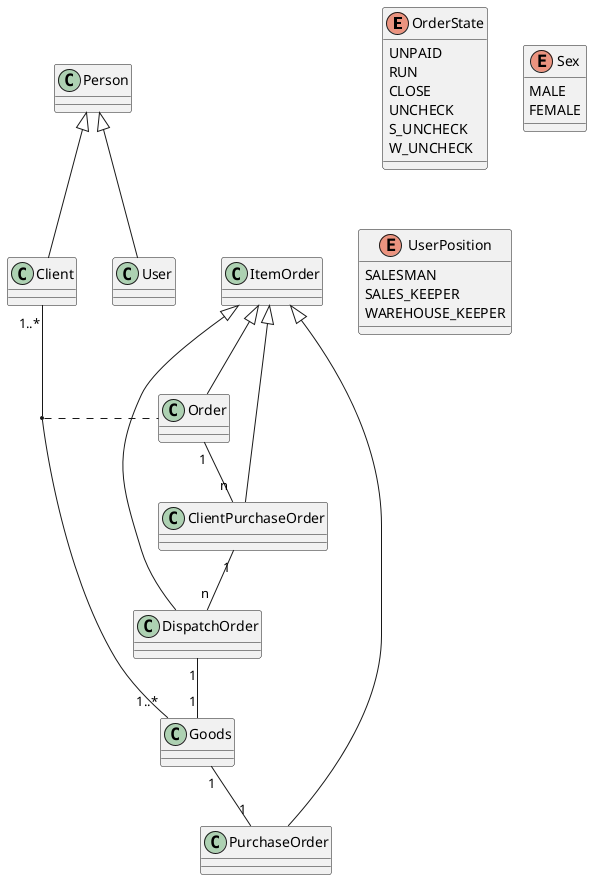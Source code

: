 @startuml

enum OrderState {
UNPAID
RUN
CLOSE
UNCHECK
S_UNCHECK
W_UNCHECK
}

enum Sex {
MALE
FEMALE
}

enum UserPosition {
SALESMAN
SALES_KEEPER
WAREHOUSE_KEEPER
}

class Person
class User
class Client
Person ^-- User
Person ^-- Client

class ItemOrder
class ClientPurchaseOrder
class DispatchOrder
class Order
class PurchaseOrder
ItemOrder ^-- ClientPurchaseOrder
ItemOrder ^-- DispatchOrder
ItemOrder ^-- Order
ItemOrder ^-- PurchaseOrder

class Goods

Goods "1" -- "1" PurchaseOrder
DispatchOrder "1" -- "1" Goods
Client "1..*" -- "1..*" Goods
(Client, Goods) . Order
Order "1" -- "n" ClientPurchaseOrder
ClientPurchaseOrder "1" -- "n" DispatchOrder

@enduml